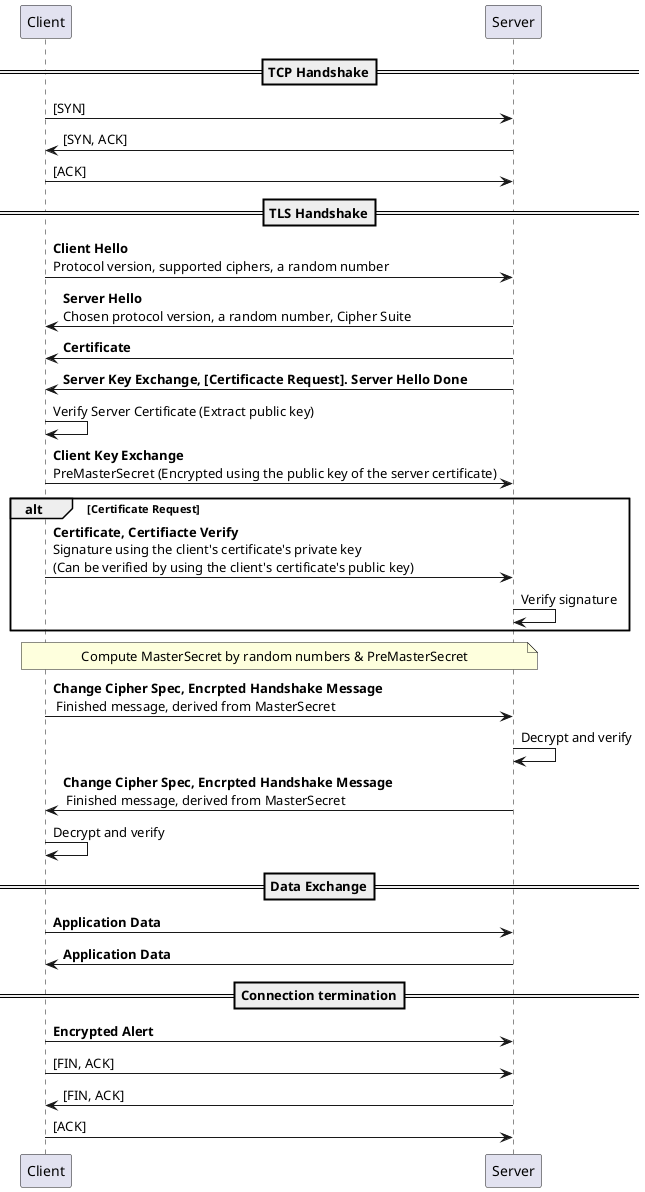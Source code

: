@startuml
participant "Client" as c
participant "Server" as s
==TCP Handshake==
c->s: [SYN]
s->c: [SYN, ACK]
c->s: [ACK]
==TLS Handshake==
c->s: **Client Hello**\nProtocol version, supported ciphers, a random number
s->c: **Server Hello**\nChosen protocol version, a random number, Cipher Suite
s->c: **Certificate**
s->c: **Server Key Exchange, [Certificacte Request]. Server Hello Done**
c->c: Verify Server Certificate (Extract public key)
c->s: **Client Key Exchange**\nPreMasterSecret (Encrypted using the public key of the server certificate)
alt Certificate Request
c->s: **Certificate, Certifiacte Verify**\nSignature using the client's certificate's private key\n(Can be verified by using the client's certificate's public key)
s->s: Verify signature
end
note over c, s: Compute MasterSecret by random numbers & PreMasterSecret
c->s: **Change Cipher Spec, Encrpted Handshake Message**\n Finished message, derived from MasterSecret
s->s: Decrypt and verify
s->c: **Change Cipher Spec, Encrpted Handshake Message**\n Finished message, derived from MasterSecret
c->c: Decrypt and verify
==Data Exchange==
c->s: **Application Data**
s->c: **Application Data**
==Connection termination==
c->s: **Encrypted Alert**
c->s: [FIN, ACK]
s->c: [FIN, ACK]
c->s: [ACK]
@enduml
